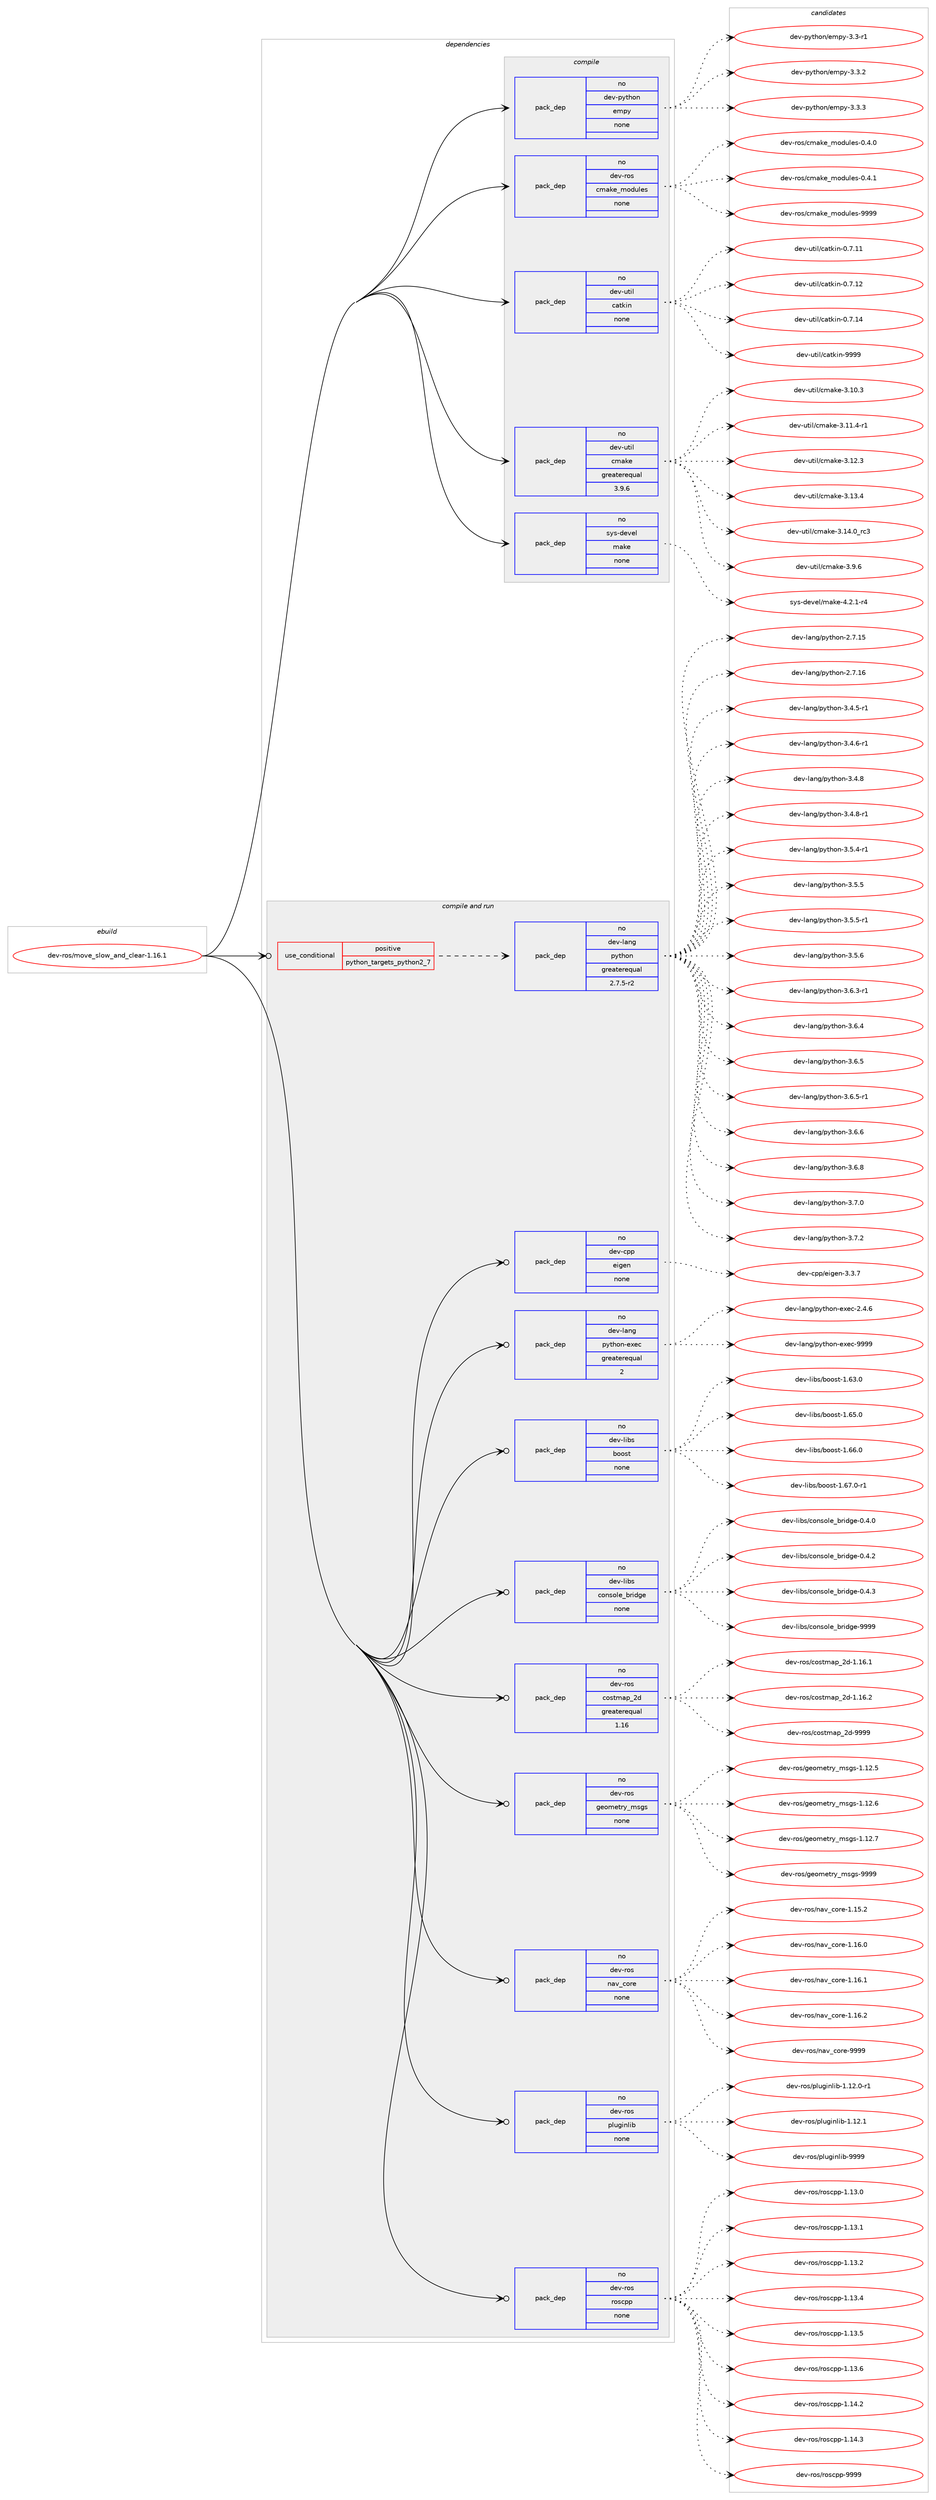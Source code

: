 digraph prolog {

# *************
# Graph options
# *************

newrank=true;
concentrate=true;
compound=true;
graph [rankdir=LR,fontname=Helvetica,fontsize=10,ranksep=1.5];#, ranksep=2.5, nodesep=0.2];
edge  [arrowhead=vee];
node  [fontname=Helvetica,fontsize=10];

# **********
# The ebuild
# **********

subgraph cluster_leftcol {
color=gray;
rank=same;
label=<<i>ebuild</i>>;
id [label="dev-ros/move_slow_and_clear-1.16.1", color=red, width=4, href="../dev-ros/move_slow_and_clear-1.16.1.svg"];
}

# ****************
# The dependencies
# ****************

subgraph cluster_midcol {
color=gray;
label=<<i>dependencies</i>>;
subgraph cluster_compile {
fillcolor="#eeeeee";
style=filled;
label=<<i>compile</i>>;
subgraph pack1047605 {
dependency1460046 [label=<<TABLE BORDER="0" CELLBORDER="1" CELLSPACING="0" CELLPADDING="4" WIDTH="220"><TR><TD ROWSPAN="6" CELLPADDING="30">pack_dep</TD></TR><TR><TD WIDTH="110">no</TD></TR><TR><TD>dev-python</TD></TR><TR><TD>empy</TD></TR><TR><TD>none</TD></TR><TR><TD></TD></TR></TABLE>>, shape=none, color=blue];
}
id:e -> dependency1460046:w [weight=20,style="solid",arrowhead="vee"];
subgraph pack1047606 {
dependency1460047 [label=<<TABLE BORDER="0" CELLBORDER="1" CELLSPACING="0" CELLPADDING="4" WIDTH="220"><TR><TD ROWSPAN="6" CELLPADDING="30">pack_dep</TD></TR><TR><TD WIDTH="110">no</TD></TR><TR><TD>dev-ros</TD></TR><TR><TD>cmake_modules</TD></TR><TR><TD>none</TD></TR><TR><TD></TD></TR></TABLE>>, shape=none, color=blue];
}
id:e -> dependency1460047:w [weight=20,style="solid",arrowhead="vee"];
subgraph pack1047607 {
dependency1460048 [label=<<TABLE BORDER="0" CELLBORDER="1" CELLSPACING="0" CELLPADDING="4" WIDTH="220"><TR><TD ROWSPAN="6" CELLPADDING="30">pack_dep</TD></TR><TR><TD WIDTH="110">no</TD></TR><TR><TD>dev-util</TD></TR><TR><TD>catkin</TD></TR><TR><TD>none</TD></TR><TR><TD></TD></TR></TABLE>>, shape=none, color=blue];
}
id:e -> dependency1460048:w [weight=20,style="solid",arrowhead="vee"];
subgraph pack1047608 {
dependency1460049 [label=<<TABLE BORDER="0" CELLBORDER="1" CELLSPACING="0" CELLPADDING="4" WIDTH="220"><TR><TD ROWSPAN="6" CELLPADDING="30">pack_dep</TD></TR><TR><TD WIDTH="110">no</TD></TR><TR><TD>dev-util</TD></TR><TR><TD>cmake</TD></TR><TR><TD>greaterequal</TD></TR><TR><TD>3.9.6</TD></TR></TABLE>>, shape=none, color=blue];
}
id:e -> dependency1460049:w [weight=20,style="solid",arrowhead="vee"];
subgraph pack1047609 {
dependency1460050 [label=<<TABLE BORDER="0" CELLBORDER="1" CELLSPACING="0" CELLPADDING="4" WIDTH="220"><TR><TD ROWSPAN="6" CELLPADDING="30">pack_dep</TD></TR><TR><TD WIDTH="110">no</TD></TR><TR><TD>sys-devel</TD></TR><TR><TD>make</TD></TR><TR><TD>none</TD></TR><TR><TD></TD></TR></TABLE>>, shape=none, color=blue];
}
id:e -> dependency1460050:w [weight=20,style="solid",arrowhead="vee"];
}
subgraph cluster_compileandrun {
fillcolor="#eeeeee";
style=filled;
label=<<i>compile and run</i>>;
subgraph cond389051 {
dependency1460051 [label=<<TABLE BORDER="0" CELLBORDER="1" CELLSPACING="0" CELLPADDING="4"><TR><TD ROWSPAN="3" CELLPADDING="10">use_conditional</TD></TR><TR><TD>positive</TD></TR><TR><TD>python_targets_python2_7</TD></TR></TABLE>>, shape=none, color=red];
subgraph pack1047610 {
dependency1460052 [label=<<TABLE BORDER="0" CELLBORDER="1" CELLSPACING="0" CELLPADDING="4" WIDTH="220"><TR><TD ROWSPAN="6" CELLPADDING="30">pack_dep</TD></TR><TR><TD WIDTH="110">no</TD></TR><TR><TD>dev-lang</TD></TR><TR><TD>python</TD></TR><TR><TD>greaterequal</TD></TR><TR><TD>2.7.5-r2</TD></TR></TABLE>>, shape=none, color=blue];
}
dependency1460051:e -> dependency1460052:w [weight=20,style="dashed",arrowhead="vee"];
}
id:e -> dependency1460051:w [weight=20,style="solid",arrowhead="odotvee"];
subgraph pack1047611 {
dependency1460053 [label=<<TABLE BORDER="0" CELLBORDER="1" CELLSPACING="0" CELLPADDING="4" WIDTH="220"><TR><TD ROWSPAN="6" CELLPADDING="30">pack_dep</TD></TR><TR><TD WIDTH="110">no</TD></TR><TR><TD>dev-cpp</TD></TR><TR><TD>eigen</TD></TR><TR><TD>none</TD></TR><TR><TD></TD></TR></TABLE>>, shape=none, color=blue];
}
id:e -> dependency1460053:w [weight=20,style="solid",arrowhead="odotvee"];
subgraph pack1047612 {
dependency1460054 [label=<<TABLE BORDER="0" CELLBORDER="1" CELLSPACING="0" CELLPADDING="4" WIDTH="220"><TR><TD ROWSPAN="6" CELLPADDING="30">pack_dep</TD></TR><TR><TD WIDTH="110">no</TD></TR><TR><TD>dev-lang</TD></TR><TR><TD>python-exec</TD></TR><TR><TD>greaterequal</TD></TR><TR><TD>2</TD></TR></TABLE>>, shape=none, color=blue];
}
id:e -> dependency1460054:w [weight=20,style="solid",arrowhead="odotvee"];
subgraph pack1047613 {
dependency1460055 [label=<<TABLE BORDER="0" CELLBORDER="1" CELLSPACING="0" CELLPADDING="4" WIDTH="220"><TR><TD ROWSPAN="6" CELLPADDING="30">pack_dep</TD></TR><TR><TD WIDTH="110">no</TD></TR><TR><TD>dev-libs</TD></TR><TR><TD>boost</TD></TR><TR><TD>none</TD></TR><TR><TD></TD></TR></TABLE>>, shape=none, color=blue];
}
id:e -> dependency1460055:w [weight=20,style="solid",arrowhead="odotvee"];
subgraph pack1047614 {
dependency1460056 [label=<<TABLE BORDER="0" CELLBORDER="1" CELLSPACING="0" CELLPADDING="4" WIDTH="220"><TR><TD ROWSPAN="6" CELLPADDING="30">pack_dep</TD></TR><TR><TD WIDTH="110">no</TD></TR><TR><TD>dev-libs</TD></TR><TR><TD>console_bridge</TD></TR><TR><TD>none</TD></TR><TR><TD></TD></TR></TABLE>>, shape=none, color=blue];
}
id:e -> dependency1460056:w [weight=20,style="solid",arrowhead="odotvee"];
subgraph pack1047615 {
dependency1460057 [label=<<TABLE BORDER="0" CELLBORDER="1" CELLSPACING="0" CELLPADDING="4" WIDTH="220"><TR><TD ROWSPAN="6" CELLPADDING="30">pack_dep</TD></TR><TR><TD WIDTH="110">no</TD></TR><TR><TD>dev-ros</TD></TR><TR><TD>costmap_2d</TD></TR><TR><TD>greaterequal</TD></TR><TR><TD>1.16</TD></TR></TABLE>>, shape=none, color=blue];
}
id:e -> dependency1460057:w [weight=20,style="solid",arrowhead="odotvee"];
subgraph pack1047616 {
dependency1460058 [label=<<TABLE BORDER="0" CELLBORDER="1" CELLSPACING="0" CELLPADDING="4" WIDTH="220"><TR><TD ROWSPAN="6" CELLPADDING="30">pack_dep</TD></TR><TR><TD WIDTH="110">no</TD></TR><TR><TD>dev-ros</TD></TR><TR><TD>geometry_msgs</TD></TR><TR><TD>none</TD></TR><TR><TD></TD></TR></TABLE>>, shape=none, color=blue];
}
id:e -> dependency1460058:w [weight=20,style="solid",arrowhead="odotvee"];
subgraph pack1047617 {
dependency1460059 [label=<<TABLE BORDER="0" CELLBORDER="1" CELLSPACING="0" CELLPADDING="4" WIDTH="220"><TR><TD ROWSPAN="6" CELLPADDING="30">pack_dep</TD></TR><TR><TD WIDTH="110">no</TD></TR><TR><TD>dev-ros</TD></TR><TR><TD>nav_core</TD></TR><TR><TD>none</TD></TR><TR><TD></TD></TR></TABLE>>, shape=none, color=blue];
}
id:e -> dependency1460059:w [weight=20,style="solid",arrowhead="odotvee"];
subgraph pack1047618 {
dependency1460060 [label=<<TABLE BORDER="0" CELLBORDER="1" CELLSPACING="0" CELLPADDING="4" WIDTH="220"><TR><TD ROWSPAN="6" CELLPADDING="30">pack_dep</TD></TR><TR><TD WIDTH="110">no</TD></TR><TR><TD>dev-ros</TD></TR><TR><TD>pluginlib</TD></TR><TR><TD>none</TD></TR><TR><TD></TD></TR></TABLE>>, shape=none, color=blue];
}
id:e -> dependency1460060:w [weight=20,style="solid",arrowhead="odotvee"];
subgraph pack1047619 {
dependency1460061 [label=<<TABLE BORDER="0" CELLBORDER="1" CELLSPACING="0" CELLPADDING="4" WIDTH="220"><TR><TD ROWSPAN="6" CELLPADDING="30">pack_dep</TD></TR><TR><TD WIDTH="110">no</TD></TR><TR><TD>dev-ros</TD></TR><TR><TD>roscpp</TD></TR><TR><TD>none</TD></TR><TR><TD></TD></TR></TABLE>>, shape=none, color=blue];
}
id:e -> dependency1460061:w [weight=20,style="solid",arrowhead="odotvee"];
}
subgraph cluster_run {
fillcolor="#eeeeee";
style=filled;
label=<<i>run</i>>;
}
}

# **************
# The candidates
# **************

subgraph cluster_choices {
rank=same;
color=gray;
label=<<i>candidates</i>>;

subgraph choice1047605 {
color=black;
nodesep=1;
choice1001011184511212111610411111047101109112121455146514511449 [label="dev-python/empy-3.3-r1", color=red, width=4,href="../dev-python/empy-3.3-r1.svg"];
choice1001011184511212111610411111047101109112121455146514650 [label="dev-python/empy-3.3.2", color=red, width=4,href="../dev-python/empy-3.3.2.svg"];
choice1001011184511212111610411111047101109112121455146514651 [label="dev-python/empy-3.3.3", color=red, width=4,href="../dev-python/empy-3.3.3.svg"];
dependency1460046:e -> choice1001011184511212111610411111047101109112121455146514511449:w [style=dotted,weight="100"];
dependency1460046:e -> choice1001011184511212111610411111047101109112121455146514650:w [style=dotted,weight="100"];
dependency1460046:e -> choice1001011184511212111610411111047101109112121455146514651:w [style=dotted,weight="100"];
}
subgraph choice1047606 {
color=black;
nodesep=1;
choice1001011184511411111547991099710710195109111100117108101115454846524648 [label="dev-ros/cmake_modules-0.4.0", color=red, width=4,href="../dev-ros/cmake_modules-0.4.0.svg"];
choice1001011184511411111547991099710710195109111100117108101115454846524649 [label="dev-ros/cmake_modules-0.4.1", color=red, width=4,href="../dev-ros/cmake_modules-0.4.1.svg"];
choice10010111845114111115479910997107101951091111001171081011154557575757 [label="dev-ros/cmake_modules-9999", color=red, width=4,href="../dev-ros/cmake_modules-9999.svg"];
dependency1460047:e -> choice1001011184511411111547991099710710195109111100117108101115454846524648:w [style=dotted,weight="100"];
dependency1460047:e -> choice1001011184511411111547991099710710195109111100117108101115454846524649:w [style=dotted,weight="100"];
dependency1460047:e -> choice10010111845114111115479910997107101951091111001171081011154557575757:w [style=dotted,weight="100"];
}
subgraph choice1047607 {
color=black;
nodesep=1;
choice1001011184511711610510847999711610710511045484655464949 [label="dev-util/catkin-0.7.11", color=red, width=4,href="../dev-util/catkin-0.7.11.svg"];
choice1001011184511711610510847999711610710511045484655464950 [label="dev-util/catkin-0.7.12", color=red, width=4,href="../dev-util/catkin-0.7.12.svg"];
choice1001011184511711610510847999711610710511045484655464952 [label="dev-util/catkin-0.7.14", color=red, width=4,href="../dev-util/catkin-0.7.14.svg"];
choice100101118451171161051084799971161071051104557575757 [label="dev-util/catkin-9999", color=red, width=4,href="../dev-util/catkin-9999.svg"];
dependency1460048:e -> choice1001011184511711610510847999711610710511045484655464949:w [style=dotted,weight="100"];
dependency1460048:e -> choice1001011184511711610510847999711610710511045484655464950:w [style=dotted,weight="100"];
dependency1460048:e -> choice1001011184511711610510847999711610710511045484655464952:w [style=dotted,weight="100"];
dependency1460048:e -> choice100101118451171161051084799971161071051104557575757:w [style=dotted,weight="100"];
}
subgraph choice1047608 {
color=black;
nodesep=1;
choice1001011184511711610510847991099710710145514649484651 [label="dev-util/cmake-3.10.3", color=red, width=4,href="../dev-util/cmake-3.10.3.svg"];
choice10010111845117116105108479910997107101455146494946524511449 [label="dev-util/cmake-3.11.4-r1", color=red, width=4,href="../dev-util/cmake-3.11.4-r1.svg"];
choice1001011184511711610510847991099710710145514649504651 [label="dev-util/cmake-3.12.3", color=red, width=4,href="../dev-util/cmake-3.12.3.svg"];
choice1001011184511711610510847991099710710145514649514652 [label="dev-util/cmake-3.13.4", color=red, width=4,href="../dev-util/cmake-3.13.4.svg"];
choice1001011184511711610510847991099710710145514649524648951149951 [label="dev-util/cmake-3.14.0_rc3", color=red, width=4,href="../dev-util/cmake-3.14.0_rc3.svg"];
choice10010111845117116105108479910997107101455146574654 [label="dev-util/cmake-3.9.6", color=red, width=4,href="../dev-util/cmake-3.9.6.svg"];
dependency1460049:e -> choice1001011184511711610510847991099710710145514649484651:w [style=dotted,weight="100"];
dependency1460049:e -> choice10010111845117116105108479910997107101455146494946524511449:w [style=dotted,weight="100"];
dependency1460049:e -> choice1001011184511711610510847991099710710145514649504651:w [style=dotted,weight="100"];
dependency1460049:e -> choice1001011184511711610510847991099710710145514649514652:w [style=dotted,weight="100"];
dependency1460049:e -> choice1001011184511711610510847991099710710145514649524648951149951:w [style=dotted,weight="100"];
dependency1460049:e -> choice10010111845117116105108479910997107101455146574654:w [style=dotted,weight="100"];
}
subgraph choice1047609 {
color=black;
nodesep=1;
choice1151211154510010111810110847109971071014552465046494511452 [label="sys-devel/make-4.2.1-r4", color=red, width=4,href="../sys-devel/make-4.2.1-r4.svg"];
dependency1460050:e -> choice1151211154510010111810110847109971071014552465046494511452:w [style=dotted,weight="100"];
}
subgraph choice1047610 {
color=black;
nodesep=1;
choice10010111845108971101034711212111610411111045504655464953 [label="dev-lang/python-2.7.15", color=red, width=4,href="../dev-lang/python-2.7.15.svg"];
choice10010111845108971101034711212111610411111045504655464954 [label="dev-lang/python-2.7.16", color=red, width=4,href="../dev-lang/python-2.7.16.svg"];
choice1001011184510897110103471121211161041111104551465246534511449 [label="dev-lang/python-3.4.5-r1", color=red, width=4,href="../dev-lang/python-3.4.5-r1.svg"];
choice1001011184510897110103471121211161041111104551465246544511449 [label="dev-lang/python-3.4.6-r1", color=red, width=4,href="../dev-lang/python-3.4.6-r1.svg"];
choice100101118451089711010347112121116104111110455146524656 [label="dev-lang/python-3.4.8", color=red, width=4,href="../dev-lang/python-3.4.8.svg"];
choice1001011184510897110103471121211161041111104551465246564511449 [label="dev-lang/python-3.4.8-r1", color=red, width=4,href="../dev-lang/python-3.4.8-r1.svg"];
choice1001011184510897110103471121211161041111104551465346524511449 [label="dev-lang/python-3.5.4-r1", color=red, width=4,href="../dev-lang/python-3.5.4-r1.svg"];
choice100101118451089711010347112121116104111110455146534653 [label="dev-lang/python-3.5.5", color=red, width=4,href="../dev-lang/python-3.5.5.svg"];
choice1001011184510897110103471121211161041111104551465346534511449 [label="dev-lang/python-3.5.5-r1", color=red, width=4,href="../dev-lang/python-3.5.5-r1.svg"];
choice100101118451089711010347112121116104111110455146534654 [label="dev-lang/python-3.5.6", color=red, width=4,href="../dev-lang/python-3.5.6.svg"];
choice1001011184510897110103471121211161041111104551465446514511449 [label="dev-lang/python-3.6.3-r1", color=red, width=4,href="../dev-lang/python-3.6.3-r1.svg"];
choice100101118451089711010347112121116104111110455146544652 [label="dev-lang/python-3.6.4", color=red, width=4,href="../dev-lang/python-3.6.4.svg"];
choice100101118451089711010347112121116104111110455146544653 [label="dev-lang/python-3.6.5", color=red, width=4,href="../dev-lang/python-3.6.5.svg"];
choice1001011184510897110103471121211161041111104551465446534511449 [label="dev-lang/python-3.6.5-r1", color=red, width=4,href="../dev-lang/python-3.6.5-r1.svg"];
choice100101118451089711010347112121116104111110455146544654 [label="dev-lang/python-3.6.6", color=red, width=4,href="../dev-lang/python-3.6.6.svg"];
choice100101118451089711010347112121116104111110455146544656 [label="dev-lang/python-3.6.8", color=red, width=4,href="../dev-lang/python-3.6.8.svg"];
choice100101118451089711010347112121116104111110455146554648 [label="dev-lang/python-3.7.0", color=red, width=4,href="../dev-lang/python-3.7.0.svg"];
choice100101118451089711010347112121116104111110455146554650 [label="dev-lang/python-3.7.2", color=red, width=4,href="../dev-lang/python-3.7.2.svg"];
dependency1460052:e -> choice10010111845108971101034711212111610411111045504655464953:w [style=dotted,weight="100"];
dependency1460052:e -> choice10010111845108971101034711212111610411111045504655464954:w [style=dotted,weight="100"];
dependency1460052:e -> choice1001011184510897110103471121211161041111104551465246534511449:w [style=dotted,weight="100"];
dependency1460052:e -> choice1001011184510897110103471121211161041111104551465246544511449:w [style=dotted,weight="100"];
dependency1460052:e -> choice100101118451089711010347112121116104111110455146524656:w [style=dotted,weight="100"];
dependency1460052:e -> choice1001011184510897110103471121211161041111104551465246564511449:w [style=dotted,weight="100"];
dependency1460052:e -> choice1001011184510897110103471121211161041111104551465346524511449:w [style=dotted,weight="100"];
dependency1460052:e -> choice100101118451089711010347112121116104111110455146534653:w [style=dotted,weight="100"];
dependency1460052:e -> choice1001011184510897110103471121211161041111104551465346534511449:w [style=dotted,weight="100"];
dependency1460052:e -> choice100101118451089711010347112121116104111110455146534654:w [style=dotted,weight="100"];
dependency1460052:e -> choice1001011184510897110103471121211161041111104551465446514511449:w [style=dotted,weight="100"];
dependency1460052:e -> choice100101118451089711010347112121116104111110455146544652:w [style=dotted,weight="100"];
dependency1460052:e -> choice100101118451089711010347112121116104111110455146544653:w [style=dotted,weight="100"];
dependency1460052:e -> choice1001011184510897110103471121211161041111104551465446534511449:w [style=dotted,weight="100"];
dependency1460052:e -> choice100101118451089711010347112121116104111110455146544654:w [style=dotted,weight="100"];
dependency1460052:e -> choice100101118451089711010347112121116104111110455146544656:w [style=dotted,weight="100"];
dependency1460052:e -> choice100101118451089711010347112121116104111110455146554648:w [style=dotted,weight="100"];
dependency1460052:e -> choice100101118451089711010347112121116104111110455146554650:w [style=dotted,weight="100"];
}
subgraph choice1047611 {
color=black;
nodesep=1;
choice100101118459911211247101105103101110455146514655 [label="dev-cpp/eigen-3.3.7", color=red, width=4,href="../dev-cpp/eigen-3.3.7.svg"];
dependency1460053:e -> choice100101118459911211247101105103101110455146514655:w [style=dotted,weight="100"];
}
subgraph choice1047612 {
color=black;
nodesep=1;
choice1001011184510897110103471121211161041111104510112010199455046524654 [label="dev-lang/python-exec-2.4.6", color=red, width=4,href="../dev-lang/python-exec-2.4.6.svg"];
choice10010111845108971101034711212111610411111045101120101994557575757 [label="dev-lang/python-exec-9999", color=red, width=4,href="../dev-lang/python-exec-9999.svg"];
dependency1460054:e -> choice1001011184510897110103471121211161041111104510112010199455046524654:w [style=dotted,weight="100"];
dependency1460054:e -> choice10010111845108971101034711212111610411111045101120101994557575757:w [style=dotted,weight="100"];
}
subgraph choice1047613 {
color=black;
nodesep=1;
choice1001011184510810598115479811111111511645494654514648 [label="dev-libs/boost-1.63.0", color=red, width=4,href="../dev-libs/boost-1.63.0.svg"];
choice1001011184510810598115479811111111511645494654534648 [label="dev-libs/boost-1.65.0", color=red, width=4,href="../dev-libs/boost-1.65.0.svg"];
choice1001011184510810598115479811111111511645494654544648 [label="dev-libs/boost-1.66.0", color=red, width=4,href="../dev-libs/boost-1.66.0.svg"];
choice10010111845108105981154798111111115116454946545546484511449 [label="dev-libs/boost-1.67.0-r1", color=red, width=4,href="../dev-libs/boost-1.67.0-r1.svg"];
dependency1460055:e -> choice1001011184510810598115479811111111511645494654514648:w [style=dotted,weight="100"];
dependency1460055:e -> choice1001011184510810598115479811111111511645494654534648:w [style=dotted,weight="100"];
dependency1460055:e -> choice1001011184510810598115479811111111511645494654544648:w [style=dotted,weight="100"];
dependency1460055:e -> choice10010111845108105981154798111111115116454946545546484511449:w [style=dotted,weight="100"];
}
subgraph choice1047614 {
color=black;
nodesep=1;
choice100101118451081059811547991111101151111081019598114105100103101454846524648 [label="dev-libs/console_bridge-0.4.0", color=red, width=4,href="../dev-libs/console_bridge-0.4.0.svg"];
choice100101118451081059811547991111101151111081019598114105100103101454846524650 [label="dev-libs/console_bridge-0.4.2", color=red, width=4,href="../dev-libs/console_bridge-0.4.2.svg"];
choice100101118451081059811547991111101151111081019598114105100103101454846524651 [label="dev-libs/console_bridge-0.4.3", color=red, width=4,href="../dev-libs/console_bridge-0.4.3.svg"];
choice1001011184510810598115479911111011511110810195981141051001031014557575757 [label="dev-libs/console_bridge-9999", color=red, width=4,href="../dev-libs/console_bridge-9999.svg"];
dependency1460056:e -> choice100101118451081059811547991111101151111081019598114105100103101454846524648:w [style=dotted,weight="100"];
dependency1460056:e -> choice100101118451081059811547991111101151111081019598114105100103101454846524650:w [style=dotted,weight="100"];
dependency1460056:e -> choice100101118451081059811547991111101151111081019598114105100103101454846524651:w [style=dotted,weight="100"];
dependency1460056:e -> choice1001011184510810598115479911111011511110810195981141051001031014557575757:w [style=dotted,weight="100"];
}
subgraph choice1047615 {
color=black;
nodesep=1;
choice10010111845114111115479911111511610997112955010045494649544649 [label="dev-ros/costmap_2d-1.16.1", color=red, width=4,href="../dev-ros/costmap_2d-1.16.1.svg"];
choice10010111845114111115479911111511610997112955010045494649544650 [label="dev-ros/costmap_2d-1.16.2", color=red, width=4,href="../dev-ros/costmap_2d-1.16.2.svg"];
choice1001011184511411111547991111151161099711295501004557575757 [label="dev-ros/costmap_2d-9999", color=red, width=4,href="../dev-ros/costmap_2d-9999.svg"];
dependency1460057:e -> choice10010111845114111115479911111511610997112955010045494649544649:w [style=dotted,weight="100"];
dependency1460057:e -> choice10010111845114111115479911111511610997112955010045494649544650:w [style=dotted,weight="100"];
dependency1460057:e -> choice1001011184511411111547991111151161099711295501004557575757:w [style=dotted,weight="100"];
}
subgraph choice1047616 {
color=black;
nodesep=1;
choice10010111845114111115471031011111091011161141219510911510311545494649504653 [label="dev-ros/geometry_msgs-1.12.5", color=red, width=4,href="../dev-ros/geometry_msgs-1.12.5.svg"];
choice10010111845114111115471031011111091011161141219510911510311545494649504654 [label="dev-ros/geometry_msgs-1.12.6", color=red, width=4,href="../dev-ros/geometry_msgs-1.12.6.svg"];
choice10010111845114111115471031011111091011161141219510911510311545494649504655 [label="dev-ros/geometry_msgs-1.12.7", color=red, width=4,href="../dev-ros/geometry_msgs-1.12.7.svg"];
choice1001011184511411111547103101111109101116114121951091151031154557575757 [label="dev-ros/geometry_msgs-9999", color=red, width=4,href="../dev-ros/geometry_msgs-9999.svg"];
dependency1460058:e -> choice10010111845114111115471031011111091011161141219510911510311545494649504653:w [style=dotted,weight="100"];
dependency1460058:e -> choice10010111845114111115471031011111091011161141219510911510311545494649504654:w [style=dotted,weight="100"];
dependency1460058:e -> choice10010111845114111115471031011111091011161141219510911510311545494649504655:w [style=dotted,weight="100"];
dependency1460058:e -> choice1001011184511411111547103101111109101116114121951091151031154557575757:w [style=dotted,weight="100"];
}
subgraph choice1047617 {
color=black;
nodesep=1;
choice100101118451141111154711097118959911111410145494649534650 [label="dev-ros/nav_core-1.15.2", color=red, width=4,href="../dev-ros/nav_core-1.15.2.svg"];
choice100101118451141111154711097118959911111410145494649544648 [label="dev-ros/nav_core-1.16.0", color=red, width=4,href="../dev-ros/nav_core-1.16.0.svg"];
choice100101118451141111154711097118959911111410145494649544649 [label="dev-ros/nav_core-1.16.1", color=red, width=4,href="../dev-ros/nav_core-1.16.1.svg"];
choice100101118451141111154711097118959911111410145494649544650 [label="dev-ros/nav_core-1.16.2", color=red, width=4,href="../dev-ros/nav_core-1.16.2.svg"];
choice10010111845114111115471109711895991111141014557575757 [label="dev-ros/nav_core-9999", color=red, width=4,href="../dev-ros/nav_core-9999.svg"];
dependency1460059:e -> choice100101118451141111154711097118959911111410145494649534650:w [style=dotted,weight="100"];
dependency1460059:e -> choice100101118451141111154711097118959911111410145494649544648:w [style=dotted,weight="100"];
dependency1460059:e -> choice100101118451141111154711097118959911111410145494649544649:w [style=dotted,weight="100"];
dependency1460059:e -> choice100101118451141111154711097118959911111410145494649544650:w [style=dotted,weight="100"];
dependency1460059:e -> choice10010111845114111115471109711895991111141014557575757:w [style=dotted,weight="100"];
}
subgraph choice1047618 {
color=black;
nodesep=1;
choice100101118451141111154711210811710310511010810598454946495046484511449 [label="dev-ros/pluginlib-1.12.0-r1", color=red, width=4,href="../dev-ros/pluginlib-1.12.0-r1.svg"];
choice10010111845114111115471121081171031051101081059845494649504649 [label="dev-ros/pluginlib-1.12.1", color=red, width=4,href="../dev-ros/pluginlib-1.12.1.svg"];
choice1001011184511411111547112108117103105110108105984557575757 [label="dev-ros/pluginlib-9999", color=red, width=4,href="../dev-ros/pluginlib-9999.svg"];
dependency1460060:e -> choice100101118451141111154711210811710310511010810598454946495046484511449:w [style=dotted,weight="100"];
dependency1460060:e -> choice10010111845114111115471121081171031051101081059845494649504649:w [style=dotted,weight="100"];
dependency1460060:e -> choice1001011184511411111547112108117103105110108105984557575757:w [style=dotted,weight="100"];
}
subgraph choice1047619 {
color=black;
nodesep=1;
choice10010111845114111115471141111159911211245494649514648 [label="dev-ros/roscpp-1.13.0", color=red, width=4,href="../dev-ros/roscpp-1.13.0.svg"];
choice10010111845114111115471141111159911211245494649514649 [label="dev-ros/roscpp-1.13.1", color=red, width=4,href="../dev-ros/roscpp-1.13.1.svg"];
choice10010111845114111115471141111159911211245494649514650 [label="dev-ros/roscpp-1.13.2", color=red, width=4,href="../dev-ros/roscpp-1.13.2.svg"];
choice10010111845114111115471141111159911211245494649514652 [label="dev-ros/roscpp-1.13.4", color=red, width=4,href="../dev-ros/roscpp-1.13.4.svg"];
choice10010111845114111115471141111159911211245494649514653 [label="dev-ros/roscpp-1.13.5", color=red, width=4,href="../dev-ros/roscpp-1.13.5.svg"];
choice10010111845114111115471141111159911211245494649514654 [label="dev-ros/roscpp-1.13.6", color=red, width=4,href="../dev-ros/roscpp-1.13.6.svg"];
choice10010111845114111115471141111159911211245494649524650 [label="dev-ros/roscpp-1.14.2", color=red, width=4,href="../dev-ros/roscpp-1.14.2.svg"];
choice10010111845114111115471141111159911211245494649524651 [label="dev-ros/roscpp-1.14.3", color=red, width=4,href="../dev-ros/roscpp-1.14.3.svg"];
choice1001011184511411111547114111115991121124557575757 [label="dev-ros/roscpp-9999", color=red, width=4,href="../dev-ros/roscpp-9999.svg"];
dependency1460061:e -> choice10010111845114111115471141111159911211245494649514648:w [style=dotted,weight="100"];
dependency1460061:e -> choice10010111845114111115471141111159911211245494649514649:w [style=dotted,weight="100"];
dependency1460061:e -> choice10010111845114111115471141111159911211245494649514650:w [style=dotted,weight="100"];
dependency1460061:e -> choice10010111845114111115471141111159911211245494649514652:w [style=dotted,weight="100"];
dependency1460061:e -> choice10010111845114111115471141111159911211245494649514653:w [style=dotted,weight="100"];
dependency1460061:e -> choice10010111845114111115471141111159911211245494649514654:w [style=dotted,weight="100"];
dependency1460061:e -> choice10010111845114111115471141111159911211245494649524650:w [style=dotted,weight="100"];
dependency1460061:e -> choice10010111845114111115471141111159911211245494649524651:w [style=dotted,weight="100"];
dependency1460061:e -> choice1001011184511411111547114111115991121124557575757:w [style=dotted,weight="100"];
}
}

}
